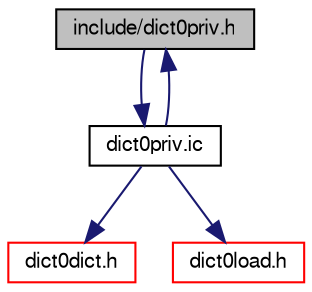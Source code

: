 digraph "include/dict0priv.h"
{
  bgcolor="transparent";
  edge [fontname="FreeSans",fontsize="10",labelfontname="FreeSans",labelfontsize="10"];
  node [fontname="FreeSans",fontsize="10",shape=record];
  Node1 [label="include/dict0priv.h",height=0.2,width=0.4,color="black", fillcolor="grey75", style="filled" fontcolor="black"];
  Node1 -> Node2 [color="midnightblue",fontsize="10",style="solid",fontname="FreeSans"];
  Node2 [label="dict0priv.ic",height=0.2,width=0.4,color="black",URL="$dict0priv_8ic.html"];
  Node2 -> Node3 [color="midnightblue",fontsize="10",style="solid",fontname="FreeSans"];
  Node3 [label="dict0dict.h",height=0.2,width=0.4,color="red",URL="$dict0dict_8h.html"];
  Node2 -> Node4 [color="midnightblue",fontsize="10",style="solid",fontname="FreeSans"];
  Node4 [label="dict0load.h",height=0.2,width=0.4,color="red",URL="$dict0load_8h.html"];
  Node2 -> Node1 [color="midnightblue",fontsize="10",style="solid",fontname="FreeSans"];
}
